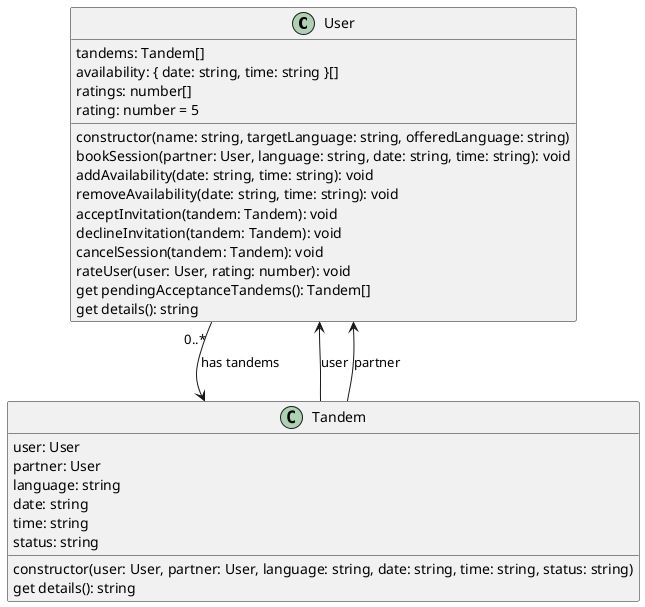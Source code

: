 @startuml
class User {
  tandems: Tandem[]
  availability: { date: string, time: string }[]
  ratings: number[]
  rating: number = 5
  constructor(name: string, targetLanguage: string, offeredLanguage: string)
  bookSession(partner: User, language: string, date: string, time: string): void
  addAvailability(date: string, time: string): void
  removeAvailability(date: string, time: string): void
  acceptInvitation(tandem: Tandem): void
  declineInvitation(tandem: Tandem): void
  cancelSession(tandem: Tandem): void
  rateUser(user: User, rating: number): void
  get pendingAcceptanceTandems(): Tandem[]
  get details(): string
}

class Tandem {
  user: User
  partner: User
  language: string
  date: string
  time: string
  status: string
  constructor(user: User, partner: User, language: string, date: string, time: string, status: string)
  get details(): string
}

User "0..*"--> Tandem: has tandems
Tandem --> User: user
Tandem --> User: partner
@enduml
